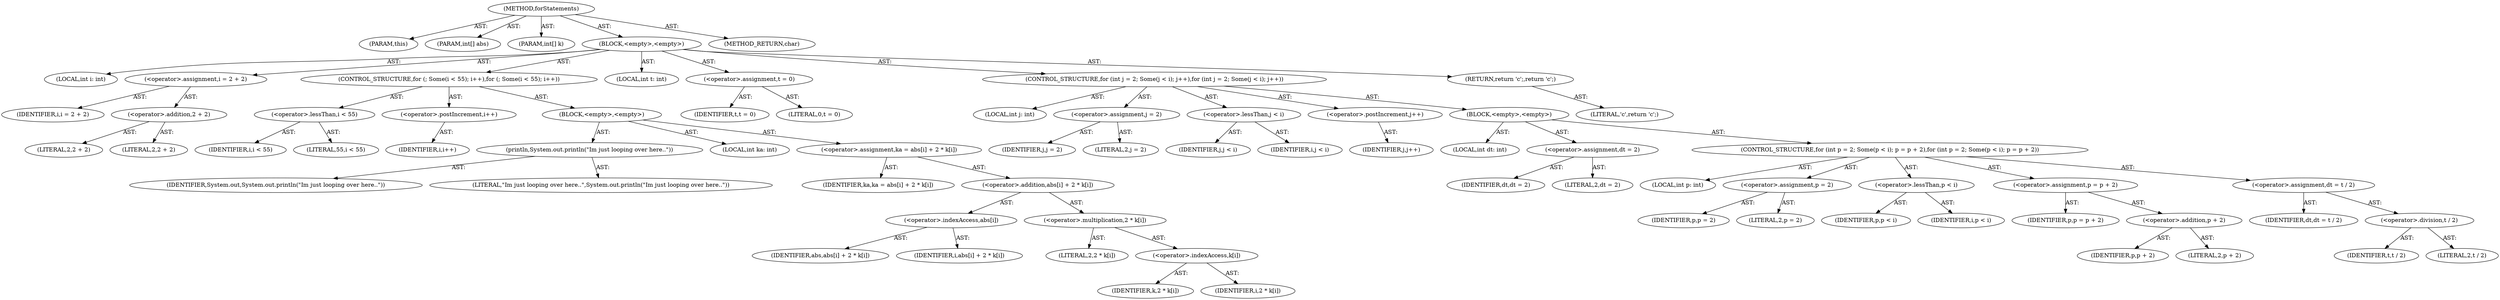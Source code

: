 digraph "forStatements" {  
"1000101" [label = "(METHOD,forStatements)" ]
"1000102" [label = "(PARAM,this)" ]
"1000103" [label = "(PARAM,int[] abs)" ]
"1000104" [label = "(PARAM,int[] k)" ]
"1000105" [label = "(BLOCK,<empty>,<empty>)" ]
"1000106" [label = "(LOCAL,int i: int)" ]
"1000107" [label = "(<operator>.assignment,i = 2 + 2)" ]
"1000108" [label = "(IDENTIFIER,i,i = 2 + 2)" ]
"1000109" [label = "(<operator>.addition,2 + 2)" ]
"1000110" [label = "(LITERAL,2,2 + 2)" ]
"1000111" [label = "(LITERAL,2,2 + 2)" ]
"1000112" [label = "(CONTROL_STRUCTURE,for (; Some(i < 55); i++),for (; Some(i < 55); i++))" ]
"1000113" [label = "(<operator>.lessThan,i < 55)" ]
"1000114" [label = "(IDENTIFIER,i,i < 55)" ]
"1000115" [label = "(LITERAL,55,i < 55)" ]
"1000116" [label = "(<operator>.postIncrement,i++)" ]
"1000117" [label = "(IDENTIFIER,i,i++)" ]
"1000118" [label = "(BLOCK,<empty>,<empty>)" ]
"1000119" [label = "(println,System.out.println(\"Im just looping over here..\"))" ]
"1000120" [label = "(IDENTIFIER,System.out,System.out.println(\"Im just looping over here..\"))" ]
"1000121" [label = "(LITERAL,\"Im just looping over here..\",System.out.println(\"Im just looping over here..\"))" ]
"1000122" [label = "(LOCAL,int ka: int)" ]
"1000123" [label = "(<operator>.assignment,ka = abs[i] + 2 * k[i])" ]
"1000124" [label = "(IDENTIFIER,ka,ka = abs[i] + 2 * k[i])" ]
"1000125" [label = "(<operator>.addition,abs[i] + 2 * k[i])" ]
"1000126" [label = "(<operator>.indexAccess,abs[i])" ]
"1000127" [label = "(IDENTIFIER,abs,abs[i] + 2 * k[i])" ]
"1000128" [label = "(IDENTIFIER,i,abs[i] + 2 * k[i])" ]
"1000129" [label = "(<operator>.multiplication,2 * k[i])" ]
"1000130" [label = "(LITERAL,2,2 * k[i])" ]
"1000131" [label = "(<operator>.indexAccess,k[i])" ]
"1000132" [label = "(IDENTIFIER,k,2 * k[i])" ]
"1000133" [label = "(IDENTIFIER,i,2 * k[i])" ]
"1000134" [label = "(LOCAL,int t: int)" ]
"1000135" [label = "(<operator>.assignment,t = 0)" ]
"1000136" [label = "(IDENTIFIER,t,t = 0)" ]
"1000137" [label = "(LITERAL,0,t = 0)" ]
"1000138" [label = "(CONTROL_STRUCTURE,for (int j = 2; Some(j < i); j++),for (int j = 2; Some(j < i); j++))" ]
"1000139" [label = "(LOCAL,int j: int)" ]
"1000140" [label = "(<operator>.assignment,j = 2)" ]
"1000141" [label = "(IDENTIFIER,j,j = 2)" ]
"1000142" [label = "(LITERAL,2,j = 2)" ]
"1000143" [label = "(<operator>.lessThan,j < i)" ]
"1000144" [label = "(IDENTIFIER,j,j < i)" ]
"1000145" [label = "(IDENTIFIER,i,j < i)" ]
"1000146" [label = "(<operator>.postIncrement,j++)" ]
"1000147" [label = "(IDENTIFIER,j,j++)" ]
"1000148" [label = "(BLOCK,<empty>,<empty>)" ]
"1000149" [label = "(LOCAL,int dt: int)" ]
"1000150" [label = "(<operator>.assignment,dt = 2)" ]
"1000151" [label = "(IDENTIFIER,dt,dt = 2)" ]
"1000152" [label = "(LITERAL,2,dt = 2)" ]
"1000153" [label = "(CONTROL_STRUCTURE,for (int p = 2; Some(p < i); p = p + 2),for (int p = 2; Some(p < i); p = p + 2))" ]
"1000154" [label = "(LOCAL,int p: int)" ]
"1000155" [label = "(<operator>.assignment,p = 2)" ]
"1000156" [label = "(IDENTIFIER,p,p = 2)" ]
"1000157" [label = "(LITERAL,2,p = 2)" ]
"1000158" [label = "(<operator>.lessThan,p < i)" ]
"1000159" [label = "(IDENTIFIER,p,p < i)" ]
"1000160" [label = "(IDENTIFIER,i,p < i)" ]
"1000161" [label = "(<operator>.assignment,p = p + 2)" ]
"1000162" [label = "(IDENTIFIER,p,p = p + 2)" ]
"1000163" [label = "(<operator>.addition,p + 2)" ]
"1000164" [label = "(IDENTIFIER,p,p + 2)" ]
"1000165" [label = "(LITERAL,2,p + 2)" ]
"1000166" [label = "(<operator>.assignment,dt = t / 2)" ]
"1000167" [label = "(IDENTIFIER,dt,dt = t / 2)" ]
"1000168" [label = "(<operator>.division,t / 2)" ]
"1000169" [label = "(IDENTIFIER,t,t / 2)" ]
"1000170" [label = "(LITERAL,2,t / 2)" ]
"1000171" [label = "(RETURN,return 'c';,return 'c';)" ]
"1000172" [label = "(LITERAL,'c',return 'c';)" ]
"1000173" [label = "(METHOD_RETURN,char)" ]
  "1000101" -> "1000102"  [ label = "AST: "] 
  "1000101" -> "1000103"  [ label = "AST: "] 
  "1000101" -> "1000104"  [ label = "AST: "] 
  "1000101" -> "1000105"  [ label = "AST: "] 
  "1000101" -> "1000173"  [ label = "AST: "] 
  "1000105" -> "1000106"  [ label = "AST: "] 
  "1000105" -> "1000107"  [ label = "AST: "] 
  "1000105" -> "1000112"  [ label = "AST: "] 
  "1000105" -> "1000134"  [ label = "AST: "] 
  "1000105" -> "1000135"  [ label = "AST: "] 
  "1000105" -> "1000138"  [ label = "AST: "] 
  "1000105" -> "1000171"  [ label = "AST: "] 
  "1000107" -> "1000108"  [ label = "AST: "] 
  "1000107" -> "1000109"  [ label = "AST: "] 
  "1000109" -> "1000110"  [ label = "AST: "] 
  "1000109" -> "1000111"  [ label = "AST: "] 
  "1000112" -> "1000113"  [ label = "AST: "] 
  "1000112" -> "1000116"  [ label = "AST: "] 
  "1000112" -> "1000118"  [ label = "AST: "] 
  "1000113" -> "1000114"  [ label = "AST: "] 
  "1000113" -> "1000115"  [ label = "AST: "] 
  "1000116" -> "1000117"  [ label = "AST: "] 
  "1000118" -> "1000119"  [ label = "AST: "] 
  "1000118" -> "1000122"  [ label = "AST: "] 
  "1000118" -> "1000123"  [ label = "AST: "] 
  "1000119" -> "1000120"  [ label = "AST: "] 
  "1000119" -> "1000121"  [ label = "AST: "] 
  "1000123" -> "1000124"  [ label = "AST: "] 
  "1000123" -> "1000125"  [ label = "AST: "] 
  "1000125" -> "1000126"  [ label = "AST: "] 
  "1000125" -> "1000129"  [ label = "AST: "] 
  "1000126" -> "1000127"  [ label = "AST: "] 
  "1000126" -> "1000128"  [ label = "AST: "] 
  "1000129" -> "1000130"  [ label = "AST: "] 
  "1000129" -> "1000131"  [ label = "AST: "] 
  "1000131" -> "1000132"  [ label = "AST: "] 
  "1000131" -> "1000133"  [ label = "AST: "] 
  "1000135" -> "1000136"  [ label = "AST: "] 
  "1000135" -> "1000137"  [ label = "AST: "] 
  "1000138" -> "1000139"  [ label = "AST: "] 
  "1000138" -> "1000140"  [ label = "AST: "] 
  "1000138" -> "1000143"  [ label = "AST: "] 
  "1000138" -> "1000146"  [ label = "AST: "] 
  "1000138" -> "1000148"  [ label = "AST: "] 
  "1000140" -> "1000141"  [ label = "AST: "] 
  "1000140" -> "1000142"  [ label = "AST: "] 
  "1000143" -> "1000144"  [ label = "AST: "] 
  "1000143" -> "1000145"  [ label = "AST: "] 
  "1000146" -> "1000147"  [ label = "AST: "] 
  "1000148" -> "1000149"  [ label = "AST: "] 
  "1000148" -> "1000150"  [ label = "AST: "] 
  "1000148" -> "1000153"  [ label = "AST: "] 
  "1000150" -> "1000151"  [ label = "AST: "] 
  "1000150" -> "1000152"  [ label = "AST: "] 
  "1000153" -> "1000154"  [ label = "AST: "] 
  "1000153" -> "1000155"  [ label = "AST: "] 
  "1000153" -> "1000158"  [ label = "AST: "] 
  "1000153" -> "1000161"  [ label = "AST: "] 
  "1000153" -> "1000166"  [ label = "AST: "] 
  "1000155" -> "1000156"  [ label = "AST: "] 
  "1000155" -> "1000157"  [ label = "AST: "] 
  "1000158" -> "1000159"  [ label = "AST: "] 
  "1000158" -> "1000160"  [ label = "AST: "] 
  "1000161" -> "1000162"  [ label = "AST: "] 
  "1000161" -> "1000163"  [ label = "AST: "] 
  "1000163" -> "1000164"  [ label = "AST: "] 
  "1000163" -> "1000165"  [ label = "AST: "] 
  "1000166" -> "1000167"  [ label = "AST: "] 
  "1000166" -> "1000168"  [ label = "AST: "] 
  "1000168" -> "1000169"  [ label = "AST: "] 
  "1000168" -> "1000170"  [ label = "AST: "] 
  "1000171" -> "1000172"  [ label = "AST: "] 
}
